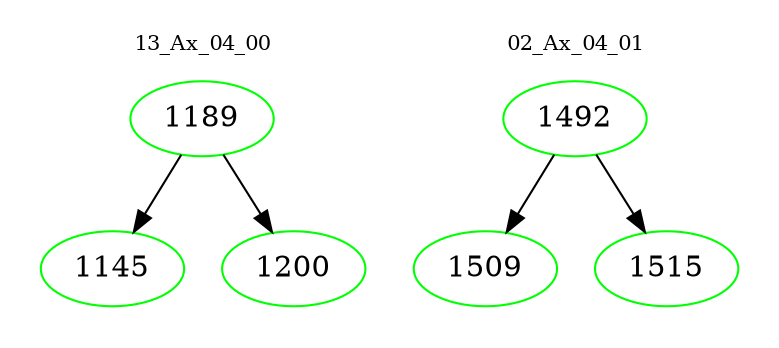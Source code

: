 digraph{
subgraph cluster_0 {
color = white
label = "13_Ax_04_00";
fontsize=10;
T0_1189 [label="1189", color="green"]
T0_1189 -> T0_1145 [color="black"]
T0_1145 [label="1145", color="green"]
T0_1189 -> T0_1200 [color="black"]
T0_1200 [label="1200", color="green"]
}
subgraph cluster_1 {
color = white
label = "02_Ax_04_01";
fontsize=10;
T1_1492 [label="1492", color="green"]
T1_1492 -> T1_1509 [color="black"]
T1_1509 [label="1509", color="green"]
T1_1492 -> T1_1515 [color="black"]
T1_1515 [label="1515", color="green"]
}
}
